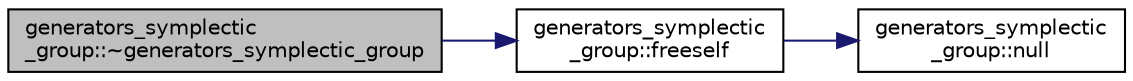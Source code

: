 digraph "generators_symplectic_group::~generators_symplectic_group"
{
  edge [fontname="Helvetica",fontsize="10",labelfontname="Helvetica",labelfontsize="10"];
  node [fontname="Helvetica",fontsize="10",shape=record];
  rankdir="LR";
  Node3 [label="generators_symplectic\l_group::~generators_symplectic_group",height=0.2,width=0.4,color="black", fillcolor="grey75", style="filled", fontcolor="black"];
  Node3 -> Node4 [color="midnightblue",fontsize="10",style="solid",fontname="Helvetica"];
  Node4 [label="generators_symplectic\l_group::freeself",height=0.2,width=0.4,color="black", fillcolor="white", style="filled",URL="$d7/dd9/classgenerators__symplectic__group.html#ac65e97312a9d38be33fdf80f33b687c9"];
  Node4 -> Node5 [color="midnightblue",fontsize="10",style="solid",fontname="Helvetica"];
  Node5 [label="generators_symplectic\l_group::null",height=0.2,width=0.4,color="black", fillcolor="white", style="filled",URL="$d7/dd9/classgenerators__symplectic__group.html#abf0d93022536e61263550d86959228c2"];
}
